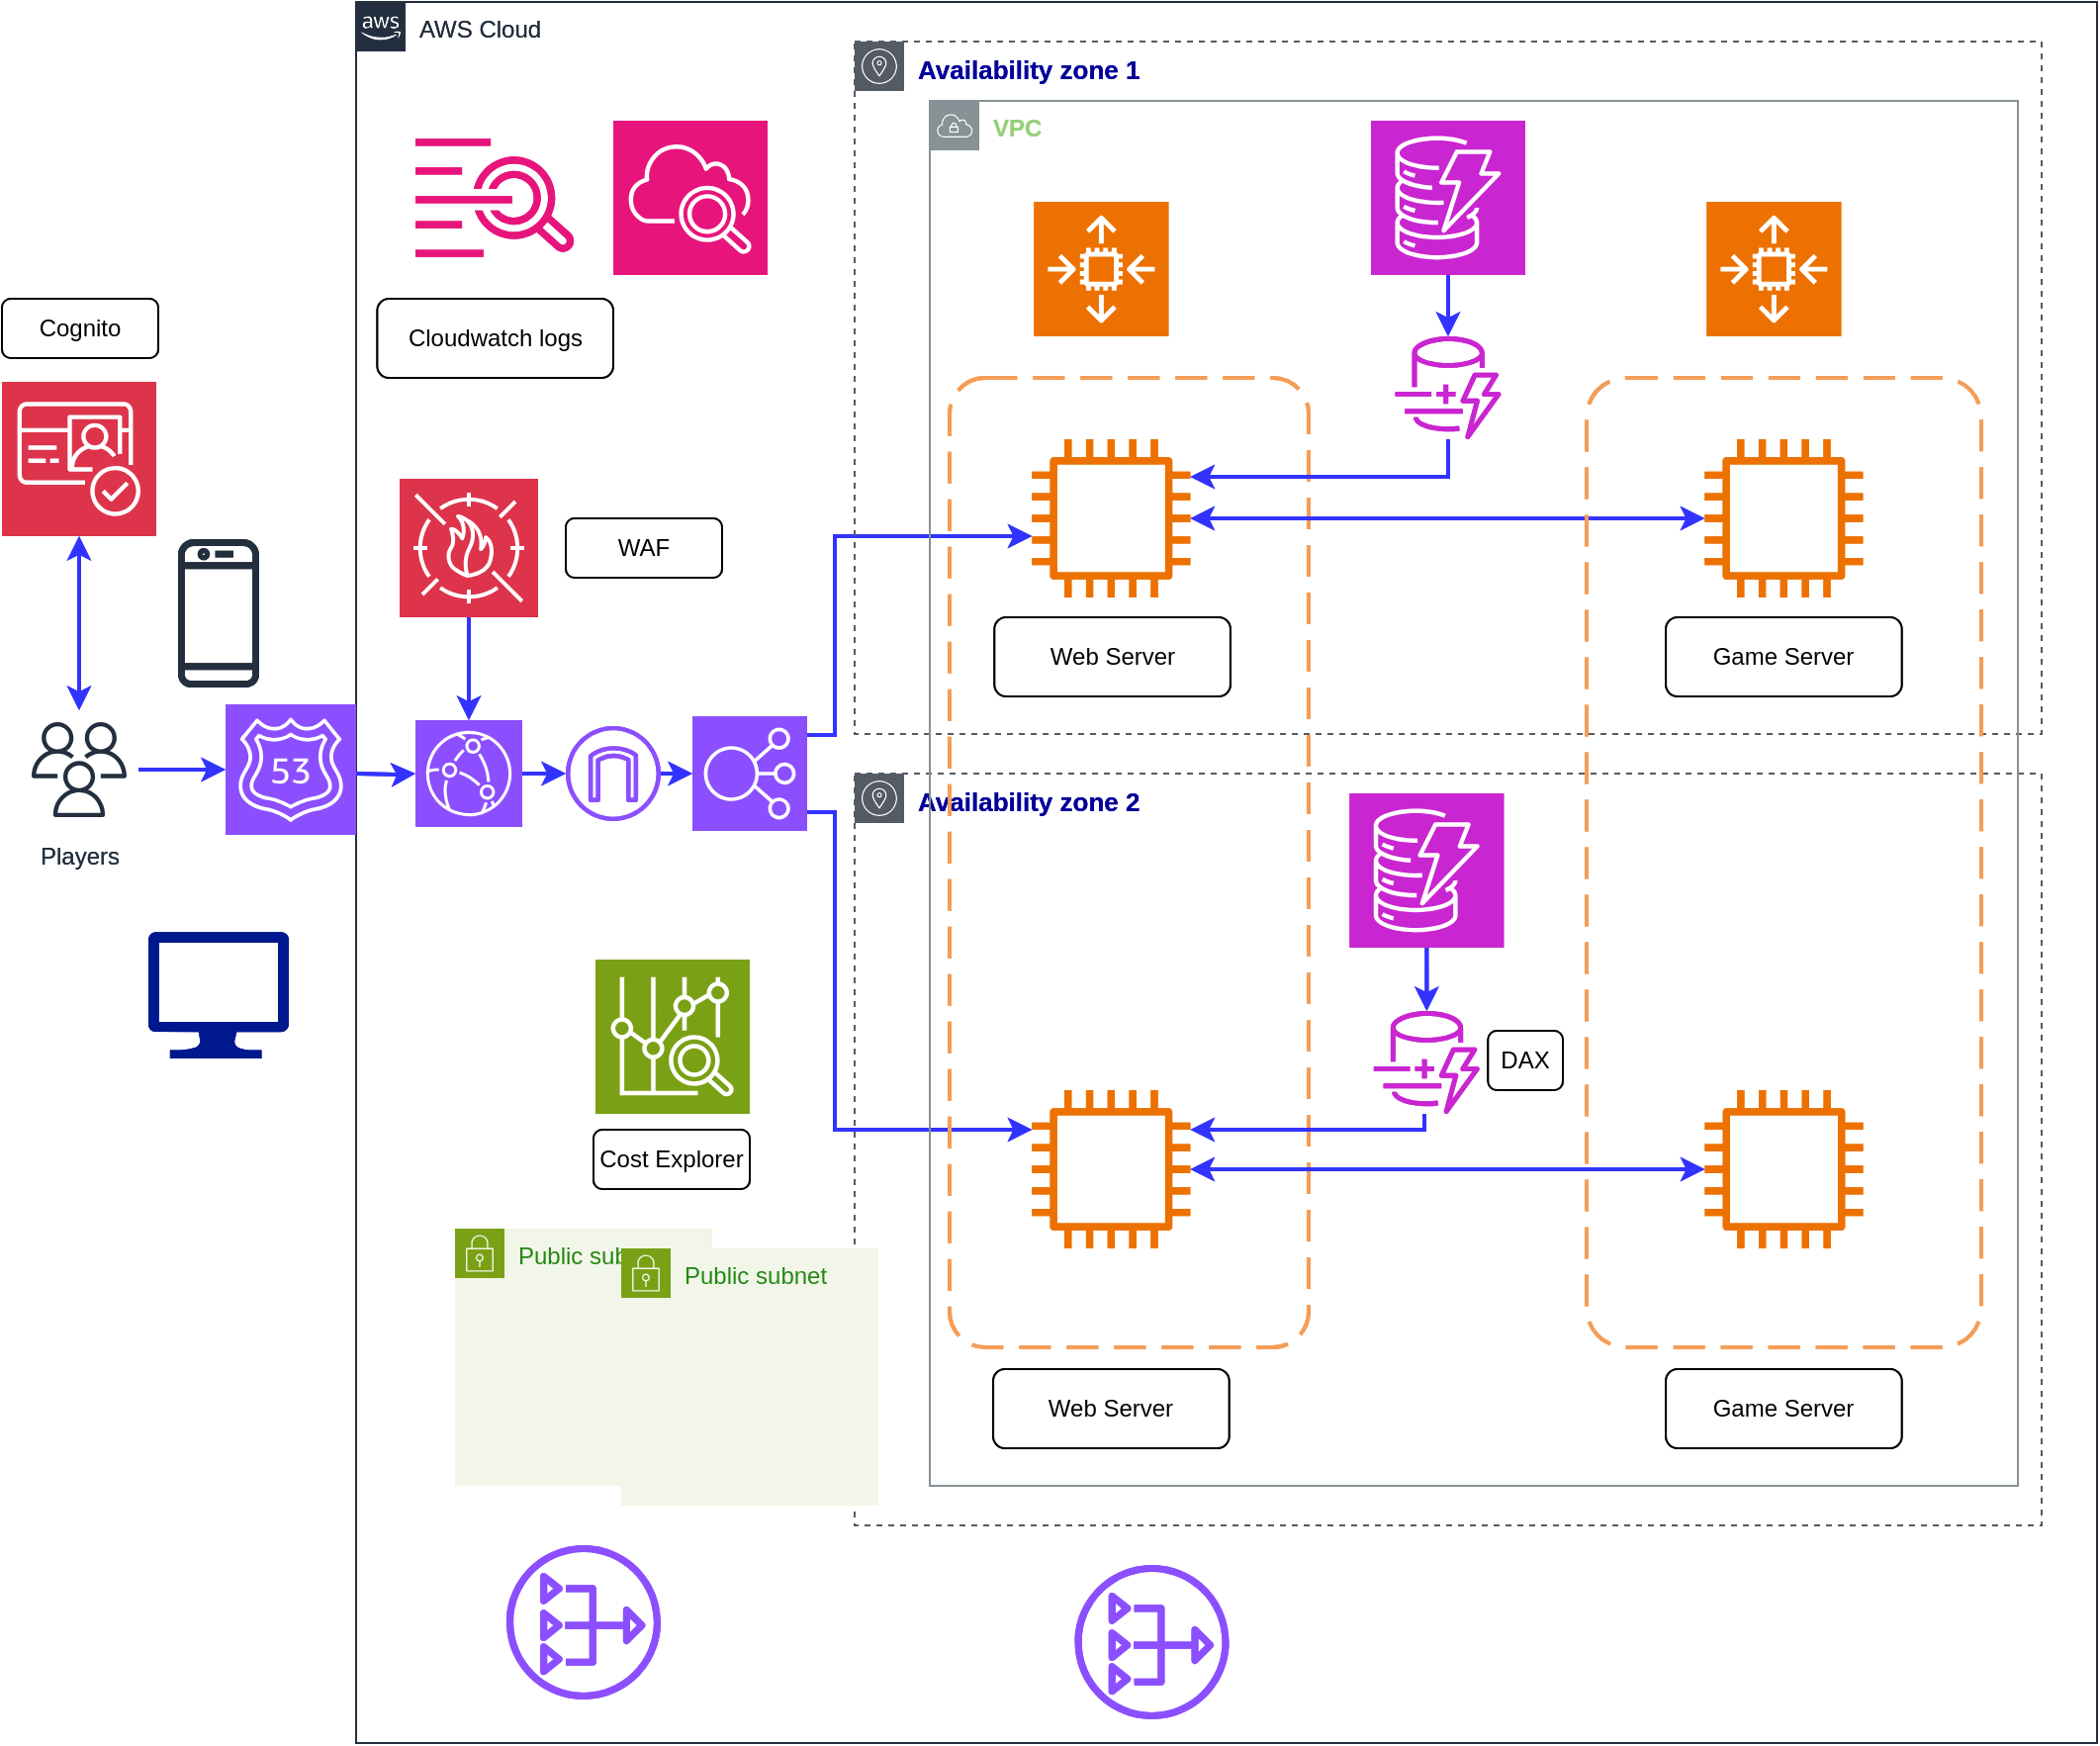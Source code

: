 <mxfile version="22.1.8" type="github">
  <diagram name="Page-1" id="d0QBPmn3JqpIGUC00Diu">
    <mxGraphModel dx="1434" dy="2434" grid="1" gridSize="10" guides="1" tooltips="1" connect="1" arrows="1" fold="1" page="1" pageScale="1" pageWidth="1169" pageHeight="1654" math="0" shadow="0">
      <root>
        <mxCell id="0" />
        <mxCell id="1" parent="0" />
        <mxCell id="wB-Hq6-462Kky3SHtKy7-2" value="AWS Cloud" style="points=[[0,0],[0.25,0],[0.5,0],[0.75,0],[1,0],[1,0.25],[1,0.5],[1,0.75],[1,1],[0.75,1],[0.5,1],[0.25,1],[0,1],[0,0.75],[0,0.5],[0,0.25]];outlineConnect=0;gradientColor=none;html=1;whiteSpace=wrap;fontSize=12;fontStyle=0;container=1;pointerEvents=0;collapsible=0;recursiveResize=0;shape=mxgraph.aws4.group;grIcon=mxgraph.aws4.group_aws_cloud_alt;strokeColor=#232F3E;fillColor=none;verticalAlign=top;align=left;spacingLeft=30;fontColor=#232F3E;dashed=0;" parent="1" vertex="1">
          <mxGeometry x="200" y="-600" width="880" height="880" as="geometry" />
        </mxCell>
        <mxCell id="qJTPOWWO7ZOpzd0XANFb-11" style="edgeStyle=orthogonalEdgeStyle;rounded=0;orthogonalLoop=1;jettySize=auto;html=1;exitX=1;exitY=0.25;exitDx=0;exitDy=0;exitPerimeter=0;strokeWidth=2;strokeColor=#3333FF;" edge="1" parent="wB-Hq6-462Kky3SHtKy7-2" target="qJTPOWWO7ZOpzd0XANFb-4">
          <mxGeometry relative="1" as="geometry">
            <mxPoint x="210" y="370.5" as="sourcePoint" />
            <Array as="points">
              <mxPoint x="242" y="371" />
              <mxPoint x="242" y="270" />
            </Array>
          </mxGeometry>
        </mxCell>
        <mxCell id="qJTPOWWO7ZOpzd0XANFb-12" style="edgeStyle=orthogonalEdgeStyle;rounded=0;orthogonalLoop=1;jettySize=auto;html=1;exitX=1;exitY=0.75;exitDx=0;exitDy=0;exitPerimeter=0;strokeWidth=2;strokeColor=#3333FF;" edge="1" parent="wB-Hq6-462Kky3SHtKy7-2" target="qJTPOWWO7ZOpzd0XANFb-6">
          <mxGeometry relative="1" as="geometry">
            <mxPoint x="210" y="409.5" as="sourcePoint" />
            <Array as="points">
              <mxPoint x="242" y="410" />
              <mxPoint x="242" y="570" />
            </Array>
          </mxGeometry>
        </mxCell>
        <mxCell id="wB-Hq6-462Kky3SHtKy7-10" value="" style="sketch=0;points=[[0,0,0],[0.25,0,0],[0.5,0,0],[0.75,0,0],[1,0,0],[0,1,0],[0.25,1,0],[0.5,1,0],[0.75,1,0],[1,1,0],[0,0.25,0],[0,0.5,0],[0,0.75,0],[1,0.25,0],[1,0.5,0],[1,0.75,0]];outlineConnect=0;fontColor=#232F3E;fillColor=#8C4FFF;strokeColor=#ffffff;dashed=0;verticalLabelPosition=bottom;verticalAlign=top;align=center;html=1;fontSize=12;fontStyle=0;aspect=fixed;shape=mxgraph.aws4.resourceIcon;resIcon=mxgraph.aws4.elastic_load_balancing;" parent="wB-Hq6-462Kky3SHtKy7-2" vertex="1">
          <mxGeometry x="170" y="361" width="58" height="58" as="geometry" />
        </mxCell>
        <mxCell id="wB-Hq6-462Kky3SHtKy7-12" value="&lt;b&gt;&lt;font color=&quot;#000099&quot; style=&quot;font-size: 13px;&quot;&gt;Availability zone 2&lt;/font&gt;&lt;/b&gt;" style="sketch=0;outlineConnect=0;gradientColor=none;html=1;whiteSpace=wrap;fontSize=12;fontStyle=0;shape=mxgraph.aws4.group;grIcon=mxgraph.aws4.group_availability_zone;strokeColor=#545B64;fillColor=none;verticalAlign=top;align=left;spacingLeft=30;fontColor=#545B64;dashed=1;" parent="wB-Hq6-462Kky3SHtKy7-2" vertex="1">
          <mxGeometry x="252" y="390" width="600" height="380" as="geometry" />
        </mxCell>
        <mxCell id="wB-Hq6-462Kky3SHtKy7-13" value="&lt;b&gt;&lt;font color=&quot;#000099&quot; style=&quot;font-size: 13px;&quot;&gt;Availability zone 1&lt;/font&gt;&lt;/b&gt;" style="sketch=0;outlineConnect=0;gradientColor=none;html=1;whiteSpace=wrap;fontSize=12;fontStyle=0;shape=mxgraph.aws4.group;grIcon=mxgraph.aws4.group_availability_zone;strokeColor=#545B64;fillColor=none;verticalAlign=top;align=left;spacingLeft=30;fontColor=#545B64;dashed=1;" parent="wB-Hq6-462Kky3SHtKy7-2" vertex="1">
          <mxGeometry x="252" y="20" width="600" height="350" as="geometry" />
        </mxCell>
        <mxCell id="qJTPOWWO7ZOpzd0XANFb-1" value="" style="rounded=1;arcSize=10;dashed=1;strokeColor=#F59D56;fillColor=none;gradientColor=none;dashPattern=8 4;strokeWidth=2;" vertex="1" parent="wB-Hq6-462Kky3SHtKy7-2">
          <mxGeometry x="300" y="190" width="181.5" height="490" as="geometry" />
        </mxCell>
        <mxCell id="qJTPOWWO7ZOpzd0XANFb-2" value="" style="sketch=0;points=[[0,0,0],[0.25,0,0],[0.5,0,0],[0.75,0,0],[1,0,0],[0,1,0],[0.25,1,0],[0.5,1,0],[0.75,1,0],[1,1,0],[0,0.25,0],[0,0.5,0],[0,0.75,0],[1,0.25,0],[1,0.5,0],[1,0.75,0]];outlineConnect=0;fontColor=#232F3E;fillColor=#ED7100;strokeColor=#ffffff;dashed=0;verticalLabelPosition=bottom;verticalAlign=top;align=center;html=1;fontSize=12;fontStyle=0;aspect=fixed;shape=mxgraph.aws4.resourceIcon;resIcon=mxgraph.aws4.auto_scaling2;" vertex="1" parent="wB-Hq6-462Kky3SHtKy7-2">
          <mxGeometry x="342.69" y="101" width="68" height="68" as="geometry" />
        </mxCell>
        <mxCell id="qJTPOWWO7ZOpzd0XANFb-18" style="edgeStyle=orthogonalEdgeStyle;rounded=0;orthogonalLoop=1;jettySize=auto;html=1;startArrow=classic;startFill=1;strokeWidth=2;strokeColor=#3333FF;" edge="1" parent="wB-Hq6-462Kky3SHtKy7-2" source="qJTPOWWO7ZOpzd0XANFb-4" target="qJTPOWWO7ZOpzd0XANFb-9">
          <mxGeometry relative="1" as="geometry" />
        </mxCell>
        <mxCell id="qJTPOWWO7ZOpzd0XANFb-4" value="" style="sketch=0;outlineConnect=0;fontColor=#232F3E;gradientColor=none;fillColor=#ED7100;strokeColor=none;dashed=0;verticalLabelPosition=bottom;verticalAlign=top;align=center;html=1;fontSize=12;fontStyle=0;aspect=fixed;pointerEvents=1;shape=mxgraph.aws4.instance2;" vertex="1" parent="wB-Hq6-462Kky3SHtKy7-2">
          <mxGeometry x="341.69" y="221" width="80" height="80" as="geometry" />
        </mxCell>
        <mxCell id="qJTPOWWO7ZOpzd0XANFb-19" style="edgeStyle=orthogonalEdgeStyle;rounded=0;orthogonalLoop=1;jettySize=auto;html=1;startArrow=classic;startFill=1;strokeColor=#3333FF;strokeWidth=2;" edge="1" parent="wB-Hq6-462Kky3SHtKy7-2" source="qJTPOWWO7ZOpzd0XANFb-6" target="qJTPOWWO7ZOpzd0XANFb-10">
          <mxGeometry relative="1" as="geometry" />
        </mxCell>
        <mxCell id="qJTPOWWO7ZOpzd0XANFb-6" value="" style="sketch=0;outlineConnect=0;fontColor=#232F3E;gradientColor=none;fillColor=#ED7100;strokeColor=none;dashed=0;verticalLabelPosition=bottom;verticalAlign=top;align=center;html=1;fontSize=12;fontStyle=0;aspect=fixed;pointerEvents=1;shape=mxgraph.aws4.instance2;" vertex="1" parent="wB-Hq6-462Kky3SHtKy7-2">
          <mxGeometry x="341.68" y="550" width="80" height="80" as="geometry" />
        </mxCell>
        <mxCell id="qJTPOWWO7ZOpzd0XANFb-7" value="" style="rounded=1;arcSize=10;dashed=1;strokeColor=#F59D56;fillColor=none;gradientColor=none;dashPattern=8 4;strokeWidth=2;" vertex="1" parent="wB-Hq6-462Kky3SHtKy7-2">
          <mxGeometry x="622" y="190" width="199.5" height="490" as="geometry" />
        </mxCell>
        <mxCell id="qJTPOWWO7ZOpzd0XANFb-8" value="" style="sketch=0;points=[[0,0,0],[0.25,0,0],[0.5,0,0],[0.75,0,0],[1,0,0],[0,1,0],[0.25,1,0],[0.5,1,0],[0.75,1,0],[1,1,0],[0,0.25,0],[0,0.5,0],[0,0.75,0],[1,0.25,0],[1,0.5,0],[1,0.75,0]];outlineConnect=0;fontColor=#232F3E;fillColor=#ED7100;strokeColor=#ffffff;dashed=0;verticalLabelPosition=bottom;verticalAlign=top;align=center;html=1;fontSize=12;fontStyle=0;aspect=fixed;shape=mxgraph.aws4.resourceIcon;resIcon=mxgraph.aws4.auto_scaling2;" vertex="1" parent="wB-Hq6-462Kky3SHtKy7-2">
          <mxGeometry x="682.69" y="101" width="68" height="68" as="geometry" />
        </mxCell>
        <mxCell id="qJTPOWWO7ZOpzd0XANFb-9" value="" style="sketch=0;outlineConnect=0;fontColor=#232F3E;gradientColor=none;fillColor=#ED7100;strokeColor=none;dashed=0;verticalLabelPosition=bottom;verticalAlign=top;align=center;html=1;fontSize=12;fontStyle=0;aspect=fixed;pointerEvents=1;shape=mxgraph.aws4.instance2;" vertex="1" parent="wB-Hq6-462Kky3SHtKy7-2">
          <mxGeometry x="681.69" y="221" width="80" height="80" as="geometry" />
        </mxCell>
        <mxCell id="qJTPOWWO7ZOpzd0XANFb-10" value="" style="sketch=0;outlineConnect=0;fontColor=#232F3E;gradientColor=none;fillColor=#ED7100;strokeColor=none;dashed=0;verticalLabelPosition=bottom;verticalAlign=top;align=center;html=1;fontSize=12;fontStyle=0;aspect=fixed;pointerEvents=1;shape=mxgraph.aws4.instance2;" vertex="1" parent="wB-Hq6-462Kky3SHtKy7-2">
          <mxGeometry x="681.75" y="550" width="80" height="80" as="geometry" />
        </mxCell>
        <mxCell id="qJTPOWWO7ZOpzd0XANFb-14" value="Web Server" style="rounded=1;whiteSpace=wrap;html=1;" vertex="1" parent="wB-Hq6-462Kky3SHtKy7-2">
          <mxGeometry x="322.69" y="311" width="119.25" height="40" as="geometry" />
        </mxCell>
        <mxCell id="qJTPOWWO7ZOpzd0XANFb-15" value="Web Server" style="rounded=1;whiteSpace=wrap;html=1;" vertex="1" parent="wB-Hq6-462Kky3SHtKy7-2">
          <mxGeometry x="322.05" y="691" width="119.25" height="40" as="geometry" />
        </mxCell>
        <mxCell id="qJTPOWWO7ZOpzd0XANFb-16" value="Game Server" style="rounded=1;whiteSpace=wrap;html=1;" vertex="1" parent="wB-Hq6-462Kky3SHtKy7-2">
          <mxGeometry x="662.06" y="311" width="119.25" height="40" as="geometry" />
        </mxCell>
        <mxCell id="qJTPOWWO7ZOpzd0XANFb-17" value="Game Server" style="rounded=1;whiteSpace=wrap;html=1;" vertex="1" parent="wB-Hq6-462Kky3SHtKy7-2">
          <mxGeometry x="662.06" y="691" width="119.25" height="40" as="geometry" />
        </mxCell>
        <mxCell id="qJTPOWWO7ZOpzd0XANFb-24" style="edgeStyle=orthogonalEdgeStyle;rounded=0;orthogonalLoop=1;jettySize=auto;html=1;strokeColor=#3333FF;strokeWidth=2;" edge="1" parent="wB-Hq6-462Kky3SHtKy7-2" source="qJTPOWWO7ZOpzd0XANFb-29" target="qJTPOWWO7ZOpzd0XANFb-4">
          <mxGeometry relative="1" as="geometry">
            <mxPoint x="552" y="200" as="sourcePoint" />
            <Array as="points">
              <mxPoint x="552" y="240" />
            </Array>
          </mxGeometry>
        </mxCell>
        <mxCell id="qJTPOWWO7ZOpzd0XANFb-23" value="" style="sketch=0;points=[[0,0,0],[0.25,0,0],[0.5,0,0],[0.75,0,0],[1,0,0],[0,1,0],[0.25,1,0],[0.5,1,0],[0.75,1,0],[1,1,0],[0,0.25,0],[0,0.5,0],[0,0.75,0],[1,0.25,0],[1,0.5,0],[1,0.75,0]];outlineConnect=0;fontColor=#232F3E;fillColor=#C925D1;strokeColor=#ffffff;dashed=0;verticalLabelPosition=bottom;verticalAlign=top;align=center;html=1;fontSize=12;fontStyle=0;aspect=fixed;shape=mxgraph.aws4.resourceIcon;resIcon=mxgraph.aws4.dynamodb;" vertex="1" parent="wB-Hq6-462Kky3SHtKy7-2">
          <mxGeometry x="513" y="60" width="78" height="78" as="geometry" />
        </mxCell>
        <mxCell id="qJTPOWWO7ZOpzd0XANFb-29" value="" style="sketch=0;outlineConnect=0;fontColor=#232F3E;gradientColor=none;fillColor=#C925D1;strokeColor=none;dashed=0;verticalLabelPosition=bottom;verticalAlign=top;align=center;html=1;fontSize=12;fontStyle=0;aspect=fixed;pointerEvents=1;shape=mxgraph.aws4.dynamodb_dax;" vertex="1" parent="wB-Hq6-462Kky3SHtKy7-2">
          <mxGeometry x="523.84" y="169" width="56.33" height="52" as="geometry" />
        </mxCell>
        <mxCell id="qJTPOWWO7ZOpzd0XANFb-30" style="edgeStyle=orthogonalEdgeStyle;rounded=0;orthogonalLoop=1;jettySize=auto;html=1;entryX=0.5;entryY=1;entryDx=0;entryDy=0;entryPerimeter=0;strokeWidth=2;strokeColor=#3333FF;endArrow=none;endFill=0;startArrow=classic;startFill=1;" edge="1" parent="wB-Hq6-462Kky3SHtKy7-2" source="qJTPOWWO7ZOpzd0XANFb-29" target="qJTPOWWO7ZOpzd0XANFb-23">
          <mxGeometry relative="1" as="geometry" />
        </mxCell>
        <mxCell id="qJTPOWWO7ZOpzd0XANFb-37" value="" style="group" vertex="1" connectable="0" parent="wB-Hq6-462Kky3SHtKy7-2">
          <mxGeometry x="502.17" y="360" width="78" height="202" as="geometry" />
        </mxCell>
        <mxCell id="qJTPOWWO7ZOpzd0XANFb-34" value="" style="sketch=0;points=[[0,0,0],[0.25,0,0],[0.5,0,0],[0.75,0,0],[1,0,0],[0,1,0],[0.25,1,0],[0.5,1,0],[0.75,1,0],[1,1,0],[0,0.25,0],[0,0.5,0],[0,0.75,0],[1,0.25,0],[1,0.5,0],[1,0.75,0]];outlineConnect=0;fontColor=#232F3E;fillColor=#C925D1;strokeColor=#ffffff;dashed=0;verticalLabelPosition=bottom;verticalAlign=top;align=center;html=1;fontSize=12;fontStyle=0;aspect=fixed;shape=mxgraph.aws4.resourceIcon;resIcon=mxgraph.aws4.dynamodb;" vertex="1" parent="qJTPOWWO7ZOpzd0XANFb-37">
          <mxGeometry y="40" width="78" height="78" as="geometry" />
        </mxCell>
        <mxCell id="qJTPOWWO7ZOpzd0XANFb-35" value="" style="sketch=0;outlineConnect=0;fontColor=#232F3E;gradientColor=none;fillColor=#C925D1;strokeColor=none;dashed=0;verticalLabelPosition=bottom;verticalAlign=top;align=center;html=1;fontSize=12;fontStyle=0;aspect=fixed;pointerEvents=1;shape=mxgraph.aws4.dynamodb_dax;" vertex="1" parent="qJTPOWWO7ZOpzd0XANFb-37">
          <mxGeometry x="10.84" y="150" width="56.33" height="52" as="geometry" />
        </mxCell>
        <mxCell id="qJTPOWWO7ZOpzd0XANFb-36" style="edgeStyle=orthogonalEdgeStyle;rounded=0;orthogonalLoop=1;jettySize=auto;html=1;entryX=0.5;entryY=1;entryDx=0;entryDy=0;entryPerimeter=0;strokeWidth=2;strokeColor=#3333FF;endArrow=none;endFill=0;startArrow=classic;startFill=1;" edge="1" parent="qJTPOWWO7ZOpzd0XANFb-37" source="qJTPOWWO7ZOpzd0XANFb-35" target="qJTPOWWO7ZOpzd0XANFb-34">
          <mxGeometry relative="1" as="geometry" />
        </mxCell>
        <mxCell id="qJTPOWWO7ZOpzd0XANFb-33" style="edgeStyle=orthogonalEdgeStyle;rounded=0;orthogonalLoop=1;jettySize=auto;html=1;strokeColor=#3333FF;strokeWidth=2;" edge="1" parent="wB-Hq6-462Kky3SHtKy7-2" source="qJTPOWWO7ZOpzd0XANFb-35" target="qJTPOWWO7ZOpzd0XANFb-6">
          <mxGeometry relative="1" as="geometry">
            <mxPoint x="552" y="500" as="sourcePoint" />
            <mxPoint x="422" y="540" as="targetPoint" />
            <Array as="points">
              <mxPoint x="540" y="570" />
            </Array>
          </mxGeometry>
        </mxCell>
        <mxCell id="qJTPOWWO7ZOpzd0XANFb-38" value="" style="sketch=0;points=[[0,0,0],[0.25,0,0],[0.5,0,0],[0.75,0,0],[1,0,0],[0,1,0],[0.25,1,0],[0.5,1,0],[0.75,1,0],[1,1,0],[0,0.25,0],[0,0.5,0],[0,0.75,0],[1,0.25,0],[1,0.5,0],[1,0.75,0]];points=[[0,0,0],[0.25,0,0],[0.5,0,0],[0.75,0,0],[1,0,0],[0,1,0],[0.25,1,0],[0.5,1,0],[0.75,1,0],[1,1,0],[0,0.25,0],[0,0.5,0],[0,0.75,0],[1,0.25,0],[1,0.5,0],[1,0.75,0]];outlineConnect=0;fontColor=#232F3E;fillColor=#E7157B;strokeColor=#ffffff;dashed=0;verticalLabelPosition=bottom;verticalAlign=top;align=center;html=1;fontSize=12;fontStyle=0;aspect=fixed;shape=mxgraph.aws4.resourceIcon;resIcon=mxgraph.aws4.cloudwatch_2;" vertex="1" parent="wB-Hq6-462Kky3SHtKy7-2">
          <mxGeometry x="130" y="60" width="78" height="78" as="geometry" />
        </mxCell>
        <mxCell id="qJTPOWWO7ZOpzd0XANFb-41" value="" style="sketch=0;points=[[0,0,0],[0.25,0,0],[0.5,0,0],[0.75,0,0],[1,0,0],[0,1,0],[0.25,1,0],[0.5,1,0],[0.75,1,0],[1,1,0],[0,0.25,0],[0,0.5,0],[0,0.75,0],[1,0.25,0],[1,0.5,0],[1,0.75,0]];outlineConnect=0;fontColor=#232F3E;fillColor=#8C4FFF;strokeColor=#ffffff;dashed=0;verticalLabelPosition=bottom;verticalAlign=top;align=center;html=1;fontSize=12;fontStyle=0;aspect=fixed;shape=mxgraph.aws4.resourceIcon;resIcon=mxgraph.aws4.cloudfront;" vertex="1" parent="wB-Hq6-462Kky3SHtKy7-2">
          <mxGeometry x="30" y="363" width="54" height="54" as="geometry" />
        </mxCell>
        <mxCell id="qJTPOWWO7ZOpzd0XANFb-49" value="" style="edgeStyle=orthogonalEdgeStyle;rounded=0;orthogonalLoop=1;jettySize=auto;html=1;strokeWidth=2;strokeColor=#3333FF;exitX=1;exitY=0.5;exitDx=0;exitDy=0;exitPerimeter=0;entryX=0;entryY=0.5;entryDx=0;entryDy=0;entryPerimeter=0;" edge="1" parent="wB-Hq6-462Kky3SHtKy7-2" source="qJTPOWWO7ZOpzd0XANFb-66" target="wB-Hq6-462Kky3SHtKy7-10">
          <mxGeometry relative="1" as="geometry">
            <mxPoint x="10" y="400" as="sourcePoint" />
            <mxPoint x="40" y="400" as="targetPoint" />
            <Array as="points" />
          </mxGeometry>
        </mxCell>
        <object label="" id="qJTPOWWO7ZOpzd0XANFb-50">
          <mxCell style="sketch=0;points=[[0,0,0],[0.25,0,0],[0.5,0,0],[0.75,0,0],[1,0,0],[0,1,0],[0.25,1,0],[0.5,1,0],[0.75,1,0],[1,1,0],[0,0.25,0],[0,0.5,0],[0,0.75,0],[1,0.25,0],[1,0.5,0],[1,0.75,0]];outlineConnect=0;fontColor=#232F3E;fillColor=#DD344C;strokeColor=#ffffff;dashed=0;verticalLabelPosition=bottom;verticalAlign=top;align=center;html=1;fontSize=12;fontStyle=0;aspect=fixed;shape=mxgraph.aws4.resourceIcon;resIcon=mxgraph.aws4.waf;whiteSpace=wrap;" vertex="1" parent="wB-Hq6-462Kky3SHtKy7-2">
            <mxGeometry x="22" y="241" width="70" height="70" as="geometry" />
          </mxCell>
        </object>
        <mxCell id="qJTPOWWO7ZOpzd0XANFb-51" style="edgeStyle=orthogonalEdgeStyle;rounded=0;orthogonalLoop=1;jettySize=auto;html=1;strokeColor=#3333FF;strokeWidth=2;entryX=0.5;entryY=0;entryDx=0;entryDy=0;entryPerimeter=0;" edge="1" parent="wB-Hq6-462Kky3SHtKy7-2" source="qJTPOWWO7ZOpzd0XANFb-50" target="qJTPOWWO7ZOpzd0XANFb-41">
          <mxGeometry relative="1" as="geometry">
            <mxPoint x="65" y="350" as="targetPoint" />
            <Array as="points">
              <mxPoint x="57" y="330" />
              <mxPoint x="57" y="330" />
            </Array>
          </mxGeometry>
        </mxCell>
        <mxCell id="qJTPOWWO7ZOpzd0XANFb-52" value="" style="sketch=0;outlineConnect=0;fontColor=#232F3E;gradientColor=none;fillColor=#E7157B;strokeColor=none;dashed=0;verticalLabelPosition=bottom;verticalAlign=top;align=center;html=1;fontSize=12;fontStyle=0;aspect=fixed;pointerEvents=1;shape=mxgraph.aws4.cloudwatch_logs;" vertex="1" parent="wB-Hq6-462Kky3SHtKy7-2">
          <mxGeometry x="30" y="69" width="80.69" height="60" as="geometry" />
        </mxCell>
        <mxCell id="qJTPOWWO7ZOpzd0XANFb-53" value="Cloudwatch logs" style="rounded=1;whiteSpace=wrap;html=1;" vertex="1" parent="wB-Hq6-462Kky3SHtKy7-2">
          <mxGeometry x="10.72" y="150" width="119.25" height="40" as="geometry" />
        </mxCell>
        <mxCell id="qJTPOWWO7ZOpzd0XANFb-54" value="DAX" style="rounded=1;whiteSpace=wrap;html=1;" vertex="1" parent="wB-Hq6-462Kky3SHtKy7-2">
          <mxGeometry x="572.17" y="520" width="37.83" height="30" as="geometry" />
        </mxCell>
        <mxCell id="qJTPOWWO7ZOpzd0XANFb-56" value="WAF" style="rounded=1;whiteSpace=wrap;html=1;" vertex="1" parent="wB-Hq6-462Kky3SHtKy7-2">
          <mxGeometry x="106" y="261" width="79" height="30" as="geometry" />
        </mxCell>
        <mxCell id="qJTPOWWO7ZOpzd0XANFb-57" value="" style="sketch=0;points=[[0,0,0],[0.25,0,0],[0.5,0,0],[0.75,0,0],[1,0,0],[0,1,0],[0.25,1,0],[0.5,1,0],[0.75,1,0],[1,1,0],[0,0.25,0],[0,0.5,0],[0,0.75,0],[1,0.25,0],[1,0.5,0],[1,0.75,0]];outlineConnect=0;fontColor=#232F3E;fillColor=#7AA116;strokeColor=#ffffff;dashed=0;verticalLabelPosition=bottom;verticalAlign=top;align=center;html=1;fontSize=12;fontStyle=0;aspect=fixed;shape=mxgraph.aws4.resourceIcon;resIcon=mxgraph.aws4.cost_explorer;" vertex="1" parent="wB-Hq6-462Kky3SHtKy7-2">
          <mxGeometry x="121" y="484" width="78" height="78" as="geometry" />
        </mxCell>
        <mxCell id="qJTPOWWO7ZOpzd0XANFb-58" value="Cost Explorer" style="rounded=1;whiteSpace=wrap;html=1;" vertex="1" parent="wB-Hq6-462Kky3SHtKy7-2">
          <mxGeometry x="120" y="570" width="79" height="30" as="geometry" />
        </mxCell>
        <mxCell id="qJTPOWWO7ZOpzd0XANFb-61" value="Public subnet" style="points=[[0,0],[0.25,0],[0.5,0],[0.75,0],[1,0],[1,0.25],[1,0.5],[1,0.75],[1,1],[0.75,1],[0.5,1],[0.25,1],[0,1],[0,0.75],[0,0.5],[0,0.25]];outlineConnect=0;gradientColor=none;html=1;whiteSpace=wrap;fontSize=12;fontStyle=0;container=1;pointerEvents=0;collapsible=0;recursiveResize=0;shape=mxgraph.aws4.group;grIcon=mxgraph.aws4.group_security_group;grStroke=0;strokeColor=#7AA116;fillColor=#F2F6E8;verticalAlign=top;align=left;spacingLeft=30;fontColor=#248814;dashed=0;" vertex="1" parent="wB-Hq6-462Kky3SHtKy7-2">
          <mxGeometry x="50" y="620" width="130" height="130" as="geometry" />
        </mxCell>
        <mxCell id="qJTPOWWO7ZOpzd0XANFb-60" value="Public subnet" style="points=[[0,0],[0.25,0],[0.5,0],[0.75,0],[1,0],[1,0.25],[1,0.5],[1,0.75],[1,1],[0.75,1],[0.5,1],[0.25,1],[0,1],[0,0.75],[0,0.5],[0,0.25]];outlineConnect=0;gradientColor=none;html=1;whiteSpace=wrap;fontSize=12;fontStyle=0;container=1;pointerEvents=0;collapsible=0;recursiveResize=0;shape=mxgraph.aws4.group;grIcon=mxgraph.aws4.group_security_group;grStroke=0;strokeColor=#7AA116;fillColor=#F2F6E8;verticalAlign=top;align=left;spacingLeft=30;fontColor=#248814;dashed=0;" vertex="1" parent="wB-Hq6-462Kky3SHtKy7-2">
          <mxGeometry x="134" y="630" width="130" height="130" as="geometry" />
        </mxCell>
        <mxCell id="qJTPOWWO7ZOpzd0XANFb-65" value="" style="sketch=0;outlineConnect=0;fontColor=#232F3E;gradientColor=none;fillColor=#8C4FFF;strokeColor=none;dashed=0;verticalLabelPosition=bottom;verticalAlign=top;align=center;html=1;fontSize=12;fontStyle=0;aspect=fixed;pointerEvents=1;shape=mxgraph.aws4.nat_gateway;" vertex="1" parent="wB-Hq6-462Kky3SHtKy7-2">
          <mxGeometry x="76" y="780" width="78" height="78" as="geometry" />
        </mxCell>
        <mxCell id="qJTPOWWO7ZOpzd0XANFb-64" value="" style="sketch=0;outlineConnect=0;fontColor=#232F3E;gradientColor=none;fillColor=#8C4FFF;strokeColor=none;dashed=0;verticalLabelPosition=bottom;verticalAlign=top;align=center;html=1;fontSize=12;fontStyle=0;aspect=fixed;pointerEvents=1;shape=mxgraph.aws4.nat_gateway;" vertex="1" parent="wB-Hq6-462Kky3SHtKy7-2">
          <mxGeometry x="363.3" y="790" width="78" height="78" as="geometry" />
        </mxCell>
        <mxCell id="qJTPOWWO7ZOpzd0XANFb-67" value="" style="edgeStyle=orthogonalEdgeStyle;rounded=0;orthogonalLoop=1;jettySize=auto;html=1;strokeWidth=2;strokeColor=#3333FF;exitX=1;exitY=0.5;exitDx=0;exitDy=0;exitPerimeter=0;entryX=0;entryY=0.5;entryDx=0;entryDy=0;entryPerimeter=0;" edge="1" parent="wB-Hq6-462Kky3SHtKy7-2" source="qJTPOWWO7ZOpzd0XANFb-41" target="qJTPOWWO7ZOpzd0XANFb-66">
          <mxGeometry relative="1" as="geometry">
            <mxPoint x="298" y="-210" as="sourcePoint" />
            <mxPoint x="370" y="-210" as="targetPoint" />
            <Array as="points" />
          </mxGeometry>
        </mxCell>
        <mxCell id="qJTPOWWO7ZOpzd0XANFb-66" value="" style="sketch=0;outlineConnect=0;fontColor=#232F3E;gradientColor=none;fillColor=#8C4FFF;strokeColor=none;dashed=0;verticalLabelPosition=bottom;verticalAlign=top;align=center;html=1;fontSize=12;fontStyle=0;aspect=fixed;pointerEvents=1;shape=mxgraph.aws4.internet_gateway;" vertex="1" parent="wB-Hq6-462Kky3SHtKy7-2">
          <mxGeometry x="106" y="366" width="48" height="48" as="geometry" />
        </mxCell>
        <mxCell id="wB-Hq6-462Kky3SHtKy7-4" value="Players" style="sketch=0;outlineConnect=0;fontColor=#232F3E;gradientColor=none;strokeColor=#232F3E;fillColor=#ffffff;dashed=0;verticalLabelPosition=bottom;verticalAlign=top;align=center;html=1;fontSize=12;fontStyle=0;aspect=fixed;shape=mxgraph.aws4.resourceIcon;resIcon=mxgraph.aws4.users;" parent="1" vertex="1">
          <mxGeometry x="30" y="-242" width="60" height="60" as="geometry" />
        </mxCell>
        <mxCell id="wB-Hq6-462Kky3SHtKy7-5" value="" style="sketch=0;outlineConnect=0;fontColor=#232F3E;gradientColor=none;fillColor=#232F3D;strokeColor=none;dashed=0;verticalLabelPosition=bottom;verticalAlign=top;align=center;html=1;fontSize=12;fontStyle=0;aspect=fixed;pointerEvents=1;shape=mxgraph.aws4.mobile_client;" parent="1" vertex="1">
          <mxGeometry x="110" y="-330" width="41" height="78" as="geometry" />
        </mxCell>
        <mxCell id="wB-Hq6-462Kky3SHtKy7-6" value="" style="sketch=0;aspect=fixed;pointerEvents=1;shadow=0;dashed=0;html=1;strokeColor=none;labelPosition=center;verticalLabelPosition=bottom;verticalAlign=top;align=center;fillColor=#00188D;shape=mxgraph.azure.computer" parent="1" vertex="1">
          <mxGeometry x="94.97" y="-130" width="71.06" height="63.95" as="geometry" />
        </mxCell>
        <mxCell id="qJTPOWWO7ZOpzd0XANFb-40" style="edgeStyle=orthogonalEdgeStyle;rounded=0;orthogonalLoop=1;jettySize=auto;html=1;strokeColor=#3333FF;startArrow=classic;startFill=1;strokeWidth=2;" edge="1" parent="1" source="qJTPOWWO7ZOpzd0XANFb-39" target="wB-Hq6-462Kky3SHtKy7-4">
          <mxGeometry relative="1" as="geometry" />
        </mxCell>
        <mxCell id="qJTPOWWO7ZOpzd0XANFb-39" value="" style="sketch=0;points=[[0,0,0],[0.25,0,0],[0.5,0,0],[0.75,0,0],[1,0,0],[0,1,0],[0.25,1,0],[0.5,1,0],[0.75,1,0],[1,1,0],[0,0.25,0],[0,0.5,0],[0,0.75,0],[1,0.25,0],[1,0.5,0],[1,0.75,0]];outlineConnect=0;fontColor=#232F3E;fillColor=#DD344C;strokeColor=#ffffff;dashed=0;verticalLabelPosition=bottom;verticalAlign=top;align=center;html=1;fontSize=12;fontStyle=0;aspect=fixed;shape=mxgraph.aws4.resourceIcon;resIcon=mxgraph.aws4.cognito;" vertex="1" parent="1">
          <mxGeometry x="21" y="-408" width="78" height="78" as="geometry" />
        </mxCell>
        <mxCell id="qJTPOWWO7ZOpzd0XANFb-45" value="" style="edgeStyle=orthogonalEdgeStyle;rounded=0;orthogonalLoop=1;jettySize=auto;html=1;strokeWidth=2;strokeColor=#3333FF;" edge="1" parent="1" source="wB-Hq6-462Kky3SHtKy7-4" target="qJTPOWWO7ZOpzd0XANFb-42">
          <mxGeometry relative="1" as="geometry">
            <mxPoint x="90" y="-210" as="sourcePoint" />
            <mxPoint x="330" y="-210" as="targetPoint" />
            <Array as="points" />
          </mxGeometry>
        </mxCell>
        <mxCell id="qJTPOWWO7ZOpzd0XANFb-42" value="" style="sketch=0;points=[[0,0,0],[0.25,0,0],[0.5,0,0],[0.75,0,0],[1,0,0],[0,1,0],[0.25,1,0],[0.5,1,0],[0.75,1,0],[1,1,0],[0,0.25,0],[0,0.5,0],[0,0.75,0],[1,0.25,0],[1,0.5,0],[1,0.75,0]];outlineConnect=0;fontColor=#232F3E;fillColor=#8C4FFF;strokeColor=#ffffff;dashed=0;verticalLabelPosition=bottom;verticalAlign=top;align=center;html=1;fontSize=12;fontStyle=0;aspect=fixed;shape=mxgraph.aws4.resourceIcon;resIcon=mxgraph.aws4.route_53;" vertex="1" parent="1">
          <mxGeometry x="134" y="-245" width="66" height="66" as="geometry" />
        </mxCell>
        <mxCell id="qJTPOWWO7ZOpzd0XANFb-48" value="" style="edgeStyle=orthogonalEdgeStyle;rounded=0;orthogonalLoop=1;jettySize=auto;html=1;strokeWidth=2;strokeColor=#3333FF;" edge="1" parent="1" target="qJTPOWWO7ZOpzd0XANFb-41">
          <mxGeometry relative="1" as="geometry">
            <mxPoint x="200" y="-210" as="sourcePoint" />
            <mxPoint x="144" y="-202" as="targetPoint" />
            <Array as="points" />
          </mxGeometry>
        </mxCell>
        <mxCell id="qJTPOWWO7ZOpzd0XANFb-55" value="Cognito" style="rounded=1;whiteSpace=wrap;html=1;" vertex="1" parent="1">
          <mxGeometry x="21" y="-450" width="79" height="30" as="geometry" />
        </mxCell>
        <mxCell id="qJTPOWWO7ZOpzd0XANFb-59" value="&lt;font&gt;&lt;b&gt;VPC&lt;/b&gt;&lt;/font&gt;" style="sketch=0;outlineConnect=0;gradientColor=none;html=1;whiteSpace=wrap;fontSize=12;fontStyle=0;shape=mxgraph.aws4.group;grIcon=mxgraph.aws4.group_vpc;strokeColor=#879196;fillColor=none;verticalAlign=top;align=left;spacingLeft=30;fontColor=#97D077;dashed=0;movable=1;resizable=1;rotatable=1;deletable=1;editable=1;locked=0;connectable=1;" vertex="1" parent="1">
          <mxGeometry x="490" y="-550" width="550" height="700" as="geometry" />
        </mxCell>
        <mxCell id="qJTPOWWO7ZOpzd0XANFb-69" value="AWS Cloud" style="points=[[0,0],[0.25,0],[0.5,0],[0.75,0],[1,0],[1,0.25],[1,0.5],[1,0.75],[1,1],[0.75,1],[0.5,1],[0.25,1],[0,1],[0,0.75],[0,0.5],[0,0.25]];outlineConnect=0;gradientColor=none;html=1;whiteSpace=wrap;fontSize=12;fontStyle=0;container=1;pointerEvents=0;collapsible=0;recursiveResize=0;shape=mxgraph.aws4.group;grIcon=mxgraph.aws4.group_aws_cloud_alt;strokeColor=#232F3E;fillColor=none;verticalAlign=top;align=left;spacingLeft=30;fontColor=#232F3E;dashed=0;" vertex="1" parent="1">
          <mxGeometry x="200" y="-600" width="880" height="880" as="geometry" />
        </mxCell>
        <mxCell id="qJTPOWWO7ZOpzd0XANFb-70" style="edgeStyle=orthogonalEdgeStyle;rounded=0;orthogonalLoop=1;jettySize=auto;html=1;exitX=1;exitY=0.25;exitDx=0;exitDy=0;exitPerimeter=0;strokeWidth=2;strokeColor=#3333FF;" edge="1" parent="qJTPOWWO7ZOpzd0XANFb-69" target="qJTPOWWO7ZOpzd0XANFb-78">
          <mxGeometry relative="1" as="geometry">
            <mxPoint x="210" y="370.5" as="sourcePoint" />
            <Array as="points">
              <mxPoint x="242" y="371" />
              <mxPoint x="242" y="270" />
            </Array>
          </mxGeometry>
        </mxCell>
        <mxCell id="qJTPOWWO7ZOpzd0XANFb-71" style="edgeStyle=orthogonalEdgeStyle;rounded=0;orthogonalLoop=1;jettySize=auto;html=1;exitX=1;exitY=0.75;exitDx=0;exitDy=0;exitPerimeter=0;strokeWidth=2;strokeColor=#3333FF;" edge="1" parent="qJTPOWWO7ZOpzd0XANFb-69" target="qJTPOWWO7ZOpzd0XANFb-80">
          <mxGeometry relative="1" as="geometry">
            <mxPoint x="210" y="409.5" as="sourcePoint" />
            <Array as="points">
              <mxPoint x="242" y="410" />
              <mxPoint x="242" y="570" />
            </Array>
          </mxGeometry>
        </mxCell>
        <mxCell id="qJTPOWWO7ZOpzd0XANFb-72" value="" style="sketch=0;points=[[0,0,0],[0.25,0,0],[0.5,0,0],[0.75,0,0],[1,0,0],[0,1,0],[0.25,1,0],[0.5,1,0],[0.75,1,0],[1,1,0],[0,0.25,0],[0,0.5,0],[0,0.75,0],[1,0.25,0],[1,0.5,0],[1,0.75,0]];outlineConnect=0;fontColor=#232F3E;fillColor=#8C4FFF;strokeColor=#ffffff;dashed=0;verticalLabelPosition=bottom;verticalAlign=top;align=center;html=1;fontSize=12;fontStyle=0;aspect=fixed;shape=mxgraph.aws4.resourceIcon;resIcon=mxgraph.aws4.elastic_load_balancing;" vertex="1" parent="qJTPOWWO7ZOpzd0XANFb-69">
          <mxGeometry x="170" y="361" width="58" height="58" as="geometry" />
        </mxCell>
        <mxCell id="qJTPOWWO7ZOpzd0XANFb-73" value="&lt;b&gt;&lt;font color=&quot;#000099&quot; style=&quot;font-size: 13px;&quot;&gt;Availability zone 2&lt;/font&gt;&lt;/b&gt;" style="sketch=0;outlineConnect=0;gradientColor=none;html=1;whiteSpace=wrap;fontSize=12;fontStyle=0;shape=mxgraph.aws4.group;grIcon=mxgraph.aws4.group_availability_zone;strokeColor=#545B64;fillColor=none;verticalAlign=top;align=left;spacingLeft=30;fontColor=#545B64;dashed=1;" vertex="1" parent="qJTPOWWO7ZOpzd0XANFb-69">
          <mxGeometry x="252" y="390" width="600" height="380" as="geometry" />
        </mxCell>
        <mxCell id="qJTPOWWO7ZOpzd0XANFb-74" value="&lt;b&gt;&lt;font color=&quot;#000099&quot; style=&quot;font-size: 13px;&quot;&gt;Availability zone 1&lt;/font&gt;&lt;/b&gt;" style="sketch=0;outlineConnect=0;gradientColor=none;html=1;whiteSpace=wrap;fontSize=12;fontStyle=0;shape=mxgraph.aws4.group;grIcon=mxgraph.aws4.group_availability_zone;strokeColor=#545B64;fillColor=none;verticalAlign=top;align=left;spacingLeft=30;fontColor=#545B64;dashed=1;" vertex="1" parent="qJTPOWWO7ZOpzd0XANFb-69">
          <mxGeometry x="252" y="20" width="600" height="350" as="geometry" />
        </mxCell>
        <mxCell id="qJTPOWWO7ZOpzd0XANFb-75" value="" style="rounded=1;arcSize=10;dashed=1;strokeColor=#F59D56;fillColor=none;gradientColor=none;dashPattern=8 4;strokeWidth=2;" vertex="1" parent="qJTPOWWO7ZOpzd0XANFb-69">
          <mxGeometry x="300" y="190" width="181.5" height="490" as="geometry" />
        </mxCell>
        <mxCell id="qJTPOWWO7ZOpzd0XANFb-76" value="" style="sketch=0;points=[[0,0,0],[0.25,0,0],[0.5,0,0],[0.75,0,0],[1,0,0],[0,1,0],[0.25,1,0],[0.5,1,0],[0.75,1,0],[1,1,0],[0,0.25,0],[0,0.5,0],[0,0.75,0],[1,0.25,0],[1,0.5,0],[1,0.75,0]];outlineConnect=0;fontColor=#232F3E;fillColor=#ED7100;strokeColor=#ffffff;dashed=0;verticalLabelPosition=bottom;verticalAlign=top;align=center;html=1;fontSize=12;fontStyle=0;aspect=fixed;shape=mxgraph.aws4.resourceIcon;resIcon=mxgraph.aws4.auto_scaling2;" vertex="1" parent="qJTPOWWO7ZOpzd0XANFb-69">
          <mxGeometry x="342.69" y="101" width="68" height="68" as="geometry" />
        </mxCell>
        <mxCell id="qJTPOWWO7ZOpzd0XANFb-77" style="edgeStyle=orthogonalEdgeStyle;rounded=0;orthogonalLoop=1;jettySize=auto;html=1;startArrow=classic;startFill=1;strokeWidth=2;strokeColor=#3333FF;" edge="1" parent="qJTPOWWO7ZOpzd0XANFb-69" source="qJTPOWWO7ZOpzd0XANFb-78" target="qJTPOWWO7ZOpzd0XANFb-83">
          <mxGeometry relative="1" as="geometry" />
        </mxCell>
        <mxCell id="qJTPOWWO7ZOpzd0XANFb-78" value="" style="sketch=0;outlineConnect=0;fontColor=#232F3E;gradientColor=none;fillColor=#ED7100;strokeColor=none;dashed=0;verticalLabelPosition=bottom;verticalAlign=top;align=center;html=1;fontSize=12;fontStyle=0;aspect=fixed;pointerEvents=1;shape=mxgraph.aws4.instance2;" vertex="1" parent="qJTPOWWO7ZOpzd0XANFb-69">
          <mxGeometry x="341.69" y="221" width="80" height="80" as="geometry" />
        </mxCell>
        <mxCell id="qJTPOWWO7ZOpzd0XANFb-79" style="edgeStyle=orthogonalEdgeStyle;rounded=0;orthogonalLoop=1;jettySize=auto;html=1;startArrow=classic;startFill=1;strokeColor=#3333FF;strokeWidth=2;" edge="1" parent="qJTPOWWO7ZOpzd0XANFb-69" source="qJTPOWWO7ZOpzd0XANFb-80" target="qJTPOWWO7ZOpzd0XANFb-84">
          <mxGeometry relative="1" as="geometry" />
        </mxCell>
        <mxCell id="qJTPOWWO7ZOpzd0XANFb-80" value="" style="sketch=0;outlineConnect=0;fontColor=#232F3E;gradientColor=none;fillColor=#ED7100;strokeColor=none;dashed=0;verticalLabelPosition=bottom;verticalAlign=top;align=center;html=1;fontSize=12;fontStyle=0;aspect=fixed;pointerEvents=1;shape=mxgraph.aws4.instance2;" vertex="1" parent="qJTPOWWO7ZOpzd0XANFb-69">
          <mxGeometry x="341.68" y="550" width="80" height="80" as="geometry" />
        </mxCell>
        <mxCell id="qJTPOWWO7ZOpzd0XANFb-81" value="" style="rounded=1;arcSize=10;dashed=1;strokeColor=#F59D56;fillColor=none;gradientColor=none;dashPattern=8 4;strokeWidth=2;" vertex="1" parent="qJTPOWWO7ZOpzd0XANFb-69">
          <mxGeometry x="622" y="190" width="199.5" height="490" as="geometry" />
        </mxCell>
        <mxCell id="qJTPOWWO7ZOpzd0XANFb-82" value="" style="sketch=0;points=[[0,0,0],[0.25,0,0],[0.5,0,0],[0.75,0,0],[1,0,0],[0,1,0],[0.25,1,0],[0.5,1,0],[0.75,1,0],[1,1,0],[0,0.25,0],[0,0.5,0],[0,0.75,0],[1,0.25,0],[1,0.5,0],[1,0.75,0]];outlineConnect=0;fontColor=#232F3E;fillColor=#ED7100;strokeColor=#ffffff;dashed=0;verticalLabelPosition=bottom;verticalAlign=top;align=center;html=1;fontSize=12;fontStyle=0;aspect=fixed;shape=mxgraph.aws4.resourceIcon;resIcon=mxgraph.aws4.auto_scaling2;" vertex="1" parent="qJTPOWWO7ZOpzd0XANFb-69">
          <mxGeometry x="682.69" y="101" width="68" height="68" as="geometry" />
        </mxCell>
        <mxCell id="qJTPOWWO7ZOpzd0XANFb-83" value="" style="sketch=0;outlineConnect=0;fontColor=#232F3E;gradientColor=none;fillColor=#ED7100;strokeColor=none;dashed=0;verticalLabelPosition=bottom;verticalAlign=top;align=center;html=1;fontSize=12;fontStyle=0;aspect=fixed;pointerEvents=1;shape=mxgraph.aws4.instance2;" vertex="1" parent="qJTPOWWO7ZOpzd0XANFb-69">
          <mxGeometry x="681.69" y="221" width="80" height="80" as="geometry" />
        </mxCell>
        <mxCell id="qJTPOWWO7ZOpzd0XANFb-84" value="" style="sketch=0;outlineConnect=0;fontColor=#232F3E;gradientColor=none;fillColor=#ED7100;strokeColor=none;dashed=0;verticalLabelPosition=bottom;verticalAlign=top;align=center;html=1;fontSize=12;fontStyle=0;aspect=fixed;pointerEvents=1;shape=mxgraph.aws4.instance2;" vertex="1" parent="qJTPOWWO7ZOpzd0XANFb-69">
          <mxGeometry x="681.75" y="550" width="80" height="80" as="geometry" />
        </mxCell>
        <mxCell id="qJTPOWWO7ZOpzd0XANFb-85" value="Web Server" style="rounded=1;whiteSpace=wrap;html=1;" vertex="1" parent="qJTPOWWO7ZOpzd0XANFb-69">
          <mxGeometry x="322.69" y="311" width="119.25" height="40" as="geometry" />
        </mxCell>
        <mxCell id="qJTPOWWO7ZOpzd0XANFb-86" value="Web Server" style="rounded=1;whiteSpace=wrap;html=1;" vertex="1" parent="qJTPOWWO7ZOpzd0XANFb-69">
          <mxGeometry x="322.05" y="691" width="119.25" height="40" as="geometry" />
        </mxCell>
        <mxCell id="qJTPOWWO7ZOpzd0XANFb-87" value="Game Server" style="rounded=1;whiteSpace=wrap;html=1;" vertex="1" parent="qJTPOWWO7ZOpzd0XANFb-69">
          <mxGeometry x="662.06" y="311" width="119.25" height="40" as="geometry" />
        </mxCell>
        <mxCell id="qJTPOWWO7ZOpzd0XANFb-88" value="Game Server" style="rounded=1;whiteSpace=wrap;html=1;" vertex="1" parent="qJTPOWWO7ZOpzd0XANFb-69">
          <mxGeometry x="662.06" y="691" width="119.25" height="40" as="geometry" />
        </mxCell>
        <mxCell id="qJTPOWWO7ZOpzd0XANFb-89" style="edgeStyle=orthogonalEdgeStyle;rounded=0;orthogonalLoop=1;jettySize=auto;html=1;strokeColor=#3333FF;strokeWidth=2;" edge="1" parent="qJTPOWWO7ZOpzd0XANFb-69" source="qJTPOWWO7ZOpzd0XANFb-91" target="qJTPOWWO7ZOpzd0XANFb-78">
          <mxGeometry relative="1" as="geometry">
            <mxPoint x="552" y="200" as="sourcePoint" />
            <Array as="points">
              <mxPoint x="552" y="240" />
            </Array>
          </mxGeometry>
        </mxCell>
        <mxCell id="qJTPOWWO7ZOpzd0XANFb-90" value="" style="sketch=0;points=[[0,0,0],[0.25,0,0],[0.5,0,0],[0.75,0,0],[1,0,0],[0,1,0],[0.25,1,0],[0.5,1,0],[0.75,1,0],[1,1,0],[0,0.25,0],[0,0.5,0],[0,0.75,0],[1,0.25,0],[1,0.5,0],[1,0.75,0]];outlineConnect=0;fontColor=#232F3E;fillColor=#C925D1;strokeColor=#ffffff;dashed=0;verticalLabelPosition=bottom;verticalAlign=top;align=center;html=1;fontSize=12;fontStyle=0;aspect=fixed;shape=mxgraph.aws4.resourceIcon;resIcon=mxgraph.aws4.dynamodb;" vertex="1" parent="qJTPOWWO7ZOpzd0XANFb-69">
          <mxGeometry x="513" y="60" width="78" height="78" as="geometry" />
        </mxCell>
        <mxCell id="qJTPOWWO7ZOpzd0XANFb-91" value="" style="sketch=0;outlineConnect=0;fontColor=#232F3E;gradientColor=none;fillColor=#C925D1;strokeColor=none;dashed=0;verticalLabelPosition=bottom;verticalAlign=top;align=center;html=1;fontSize=12;fontStyle=0;aspect=fixed;pointerEvents=1;shape=mxgraph.aws4.dynamodb_dax;" vertex="1" parent="qJTPOWWO7ZOpzd0XANFb-69">
          <mxGeometry x="523.84" y="169" width="56.33" height="52" as="geometry" />
        </mxCell>
        <mxCell id="qJTPOWWO7ZOpzd0XANFb-92" style="edgeStyle=orthogonalEdgeStyle;rounded=0;orthogonalLoop=1;jettySize=auto;html=1;entryX=0.5;entryY=1;entryDx=0;entryDy=0;entryPerimeter=0;strokeWidth=2;strokeColor=#3333FF;endArrow=none;endFill=0;startArrow=classic;startFill=1;" edge="1" parent="qJTPOWWO7ZOpzd0XANFb-69" source="qJTPOWWO7ZOpzd0XANFb-91" target="qJTPOWWO7ZOpzd0XANFb-90">
          <mxGeometry relative="1" as="geometry" />
        </mxCell>
        <mxCell id="qJTPOWWO7ZOpzd0XANFb-93" value="" style="group" vertex="1" connectable="0" parent="qJTPOWWO7ZOpzd0XANFb-69">
          <mxGeometry x="502.17" y="360" width="78" height="202" as="geometry" />
        </mxCell>
        <mxCell id="qJTPOWWO7ZOpzd0XANFb-94" value="" style="sketch=0;points=[[0,0,0],[0.25,0,0],[0.5,0,0],[0.75,0,0],[1,0,0],[0,1,0],[0.25,1,0],[0.5,1,0],[0.75,1,0],[1,1,0],[0,0.25,0],[0,0.5,0],[0,0.75,0],[1,0.25,0],[1,0.5,0],[1,0.75,0]];outlineConnect=0;fontColor=#232F3E;fillColor=#C925D1;strokeColor=#ffffff;dashed=0;verticalLabelPosition=bottom;verticalAlign=top;align=center;html=1;fontSize=12;fontStyle=0;aspect=fixed;shape=mxgraph.aws4.resourceIcon;resIcon=mxgraph.aws4.dynamodb;" vertex="1" parent="qJTPOWWO7ZOpzd0XANFb-93">
          <mxGeometry y="40" width="78" height="78" as="geometry" />
        </mxCell>
        <mxCell id="qJTPOWWO7ZOpzd0XANFb-95" value="" style="sketch=0;outlineConnect=0;fontColor=#232F3E;gradientColor=none;fillColor=#C925D1;strokeColor=none;dashed=0;verticalLabelPosition=bottom;verticalAlign=top;align=center;html=1;fontSize=12;fontStyle=0;aspect=fixed;pointerEvents=1;shape=mxgraph.aws4.dynamodb_dax;" vertex="1" parent="qJTPOWWO7ZOpzd0XANFb-93">
          <mxGeometry x="10.84" y="150" width="56.33" height="52" as="geometry" />
        </mxCell>
        <mxCell id="qJTPOWWO7ZOpzd0XANFb-96" style="edgeStyle=orthogonalEdgeStyle;rounded=0;orthogonalLoop=1;jettySize=auto;html=1;entryX=0.5;entryY=1;entryDx=0;entryDy=0;entryPerimeter=0;strokeWidth=2;strokeColor=#3333FF;endArrow=none;endFill=0;startArrow=classic;startFill=1;" edge="1" parent="qJTPOWWO7ZOpzd0XANFb-93" source="qJTPOWWO7ZOpzd0XANFb-95" target="qJTPOWWO7ZOpzd0XANFb-94">
          <mxGeometry relative="1" as="geometry" />
        </mxCell>
        <mxCell id="qJTPOWWO7ZOpzd0XANFb-97" style="edgeStyle=orthogonalEdgeStyle;rounded=0;orthogonalLoop=1;jettySize=auto;html=1;strokeColor=#3333FF;strokeWidth=2;" edge="1" parent="qJTPOWWO7ZOpzd0XANFb-69" source="qJTPOWWO7ZOpzd0XANFb-95" target="qJTPOWWO7ZOpzd0XANFb-80">
          <mxGeometry relative="1" as="geometry">
            <mxPoint x="552" y="500" as="sourcePoint" />
            <mxPoint x="422" y="540" as="targetPoint" />
            <Array as="points">
              <mxPoint x="540" y="570" />
            </Array>
          </mxGeometry>
        </mxCell>
        <mxCell id="qJTPOWWO7ZOpzd0XANFb-98" value="" style="sketch=0;points=[[0,0,0],[0.25,0,0],[0.5,0,0],[0.75,0,0],[1,0,0],[0,1,0],[0.25,1,0],[0.5,1,0],[0.75,1,0],[1,1,0],[0,0.25,0],[0,0.5,0],[0,0.75,0],[1,0.25,0],[1,0.5,0],[1,0.75,0]];points=[[0,0,0],[0.25,0,0],[0.5,0,0],[0.75,0,0],[1,0,0],[0,1,0],[0.25,1,0],[0.5,1,0],[0.75,1,0],[1,1,0],[0,0.25,0],[0,0.5,0],[0,0.75,0],[1,0.25,0],[1,0.5,0],[1,0.75,0]];outlineConnect=0;fontColor=#232F3E;fillColor=#E7157B;strokeColor=#ffffff;dashed=0;verticalLabelPosition=bottom;verticalAlign=top;align=center;html=1;fontSize=12;fontStyle=0;aspect=fixed;shape=mxgraph.aws4.resourceIcon;resIcon=mxgraph.aws4.cloudwatch_2;" vertex="1" parent="qJTPOWWO7ZOpzd0XANFb-69">
          <mxGeometry x="130" y="60" width="78" height="78" as="geometry" />
        </mxCell>
        <mxCell id="qJTPOWWO7ZOpzd0XANFb-99" value="" style="sketch=0;points=[[0,0,0],[0.25,0,0],[0.5,0,0],[0.75,0,0],[1,0,0],[0,1,0],[0.25,1,0],[0.5,1,0],[0.75,1,0],[1,1,0],[0,0.25,0],[0,0.5,0],[0,0.75,0],[1,0.25,0],[1,0.5,0],[1,0.75,0]];outlineConnect=0;fontColor=#232F3E;fillColor=#8C4FFF;strokeColor=#ffffff;dashed=0;verticalLabelPosition=bottom;verticalAlign=top;align=center;html=1;fontSize=12;fontStyle=0;aspect=fixed;shape=mxgraph.aws4.resourceIcon;resIcon=mxgraph.aws4.cloudfront;" vertex="1" parent="qJTPOWWO7ZOpzd0XANFb-69">
          <mxGeometry x="30" y="363" width="54" height="54" as="geometry" />
        </mxCell>
        <mxCell id="qJTPOWWO7ZOpzd0XANFb-100" value="" style="edgeStyle=orthogonalEdgeStyle;rounded=0;orthogonalLoop=1;jettySize=auto;html=1;strokeWidth=2;strokeColor=#3333FF;exitX=1;exitY=0.5;exitDx=0;exitDy=0;exitPerimeter=0;entryX=0;entryY=0.5;entryDx=0;entryDy=0;entryPerimeter=0;" edge="1" parent="qJTPOWWO7ZOpzd0XANFb-69" source="qJTPOWWO7ZOpzd0XANFb-114" target="qJTPOWWO7ZOpzd0XANFb-72">
          <mxGeometry relative="1" as="geometry">
            <mxPoint x="10" y="400" as="sourcePoint" />
            <mxPoint x="40" y="400" as="targetPoint" />
            <Array as="points" />
          </mxGeometry>
        </mxCell>
        <object label="" id="qJTPOWWO7ZOpzd0XANFb-101">
          <mxCell style="sketch=0;points=[[0,0,0],[0.25,0,0],[0.5,0,0],[0.75,0,0],[1,0,0],[0,1,0],[0.25,1,0],[0.5,1,0],[0.75,1,0],[1,1,0],[0,0.25,0],[0,0.5,0],[0,0.75,0],[1,0.25,0],[1,0.5,0],[1,0.75,0]];outlineConnect=0;fontColor=#232F3E;fillColor=#DD344C;strokeColor=#ffffff;dashed=0;verticalLabelPosition=bottom;verticalAlign=top;align=center;html=1;fontSize=12;fontStyle=0;aspect=fixed;shape=mxgraph.aws4.resourceIcon;resIcon=mxgraph.aws4.waf;whiteSpace=wrap;" vertex="1" parent="qJTPOWWO7ZOpzd0XANFb-69">
            <mxGeometry x="22" y="241" width="70" height="70" as="geometry" />
          </mxCell>
        </object>
        <mxCell id="qJTPOWWO7ZOpzd0XANFb-102" style="edgeStyle=orthogonalEdgeStyle;rounded=0;orthogonalLoop=1;jettySize=auto;html=1;strokeColor=#3333FF;strokeWidth=2;entryX=0.5;entryY=0;entryDx=0;entryDy=0;entryPerimeter=0;" edge="1" parent="qJTPOWWO7ZOpzd0XANFb-69" source="qJTPOWWO7ZOpzd0XANFb-101" target="qJTPOWWO7ZOpzd0XANFb-99">
          <mxGeometry relative="1" as="geometry">
            <mxPoint x="65" y="350" as="targetPoint" />
            <Array as="points">
              <mxPoint x="57" y="330" />
              <mxPoint x="57" y="330" />
            </Array>
          </mxGeometry>
        </mxCell>
        <mxCell id="qJTPOWWO7ZOpzd0XANFb-103" value="" style="sketch=0;outlineConnect=0;fontColor=#232F3E;gradientColor=none;fillColor=#E7157B;strokeColor=none;dashed=0;verticalLabelPosition=bottom;verticalAlign=top;align=center;html=1;fontSize=12;fontStyle=0;aspect=fixed;pointerEvents=1;shape=mxgraph.aws4.cloudwatch_logs;" vertex="1" parent="qJTPOWWO7ZOpzd0XANFb-69">
          <mxGeometry x="30" y="69" width="80.69" height="60" as="geometry" />
        </mxCell>
        <mxCell id="qJTPOWWO7ZOpzd0XANFb-104" value="Cloudwatch logs" style="rounded=1;whiteSpace=wrap;html=1;" vertex="1" parent="qJTPOWWO7ZOpzd0XANFb-69">
          <mxGeometry x="10.72" y="150" width="119.25" height="40" as="geometry" />
        </mxCell>
        <mxCell id="qJTPOWWO7ZOpzd0XANFb-105" value="DAX" style="rounded=1;whiteSpace=wrap;html=1;" vertex="1" parent="qJTPOWWO7ZOpzd0XANFb-69">
          <mxGeometry x="572.17" y="520" width="37.83" height="30" as="geometry" />
        </mxCell>
        <mxCell id="qJTPOWWO7ZOpzd0XANFb-106" value="WAF" style="rounded=1;whiteSpace=wrap;html=1;" vertex="1" parent="qJTPOWWO7ZOpzd0XANFb-69">
          <mxGeometry x="106" y="261" width="79" height="30" as="geometry" />
        </mxCell>
        <mxCell id="qJTPOWWO7ZOpzd0XANFb-107" value="" style="sketch=0;points=[[0,0,0],[0.25,0,0],[0.5,0,0],[0.75,0,0],[1,0,0],[0,1,0],[0.25,1,0],[0.5,1,0],[0.75,1,0],[1,1,0],[0,0.25,0],[0,0.5,0],[0,0.75,0],[1,0.25,0],[1,0.5,0],[1,0.75,0]];outlineConnect=0;fontColor=#232F3E;fillColor=#7AA116;strokeColor=#ffffff;dashed=0;verticalLabelPosition=bottom;verticalAlign=top;align=center;html=1;fontSize=12;fontStyle=0;aspect=fixed;shape=mxgraph.aws4.resourceIcon;resIcon=mxgraph.aws4.cost_explorer;" vertex="1" parent="qJTPOWWO7ZOpzd0XANFb-69">
          <mxGeometry x="121" y="484" width="78" height="78" as="geometry" />
        </mxCell>
        <mxCell id="qJTPOWWO7ZOpzd0XANFb-108" value="Cost Explorer" style="rounded=1;whiteSpace=wrap;html=1;" vertex="1" parent="qJTPOWWO7ZOpzd0XANFb-69">
          <mxGeometry x="120" y="570" width="79" height="30" as="geometry" />
        </mxCell>
        <mxCell id="qJTPOWWO7ZOpzd0XANFb-109" value="Public subnet" style="points=[[0,0],[0.25,0],[0.5,0],[0.75,0],[1,0],[1,0.25],[1,0.5],[1,0.75],[1,1],[0.75,1],[0.5,1],[0.25,1],[0,1],[0,0.75],[0,0.5],[0,0.25]];outlineConnect=0;gradientColor=none;html=1;whiteSpace=wrap;fontSize=12;fontStyle=0;container=1;pointerEvents=0;collapsible=0;recursiveResize=0;shape=mxgraph.aws4.group;grIcon=mxgraph.aws4.group_security_group;grStroke=0;strokeColor=#7AA116;fillColor=#F2F6E8;verticalAlign=top;align=left;spacingLeft=30;fontColor=#248814;dashed=0;" vertex="1" parent="qJTPOWWO7ZOpzd0XANFb-69">
          <mxGeometry x="50" y="620" width="130" height="130" as="geometry" />
        </mxCell>
        <mxCell id="qJTPOWWO7ZOpzd0XANFb-110" value="Public subnet" style="points=[[0,0],[0.25,0],[0.5,0],[0.75,0],[1,0],[1,0.25],[1,0.5],[1,0.75],[1,1],[0.75,1],[0.5,1],[0.25,1],[0,1],[0,0.75],[0,0.5],[0,0.25]];outlineConnect=0;gradientColor=none;html=1;whiteSpace=wrap;fontSize=12;fontStyle=0;container=1;pointerEvents=0;collapsible=0;recursiveResize=0;shape=mxgraph.aws4.group;grIcon=mxgraph.aws4.group_security_group;grStroke=0;strokeColor=#7AA116;fillColor=#F2F6E8;verticalAlign=top;align=left;spacingLeft=30;fontColor=#248814;dashed=0;" vertex="1" parent="qJTPOWWO7ZOpzd0XANFb-69">
          <mxGeometry x="134" y="630" width="130" height="130" as="geometry" />
        </mxCell>
        <mxCell id="qJTPOWWO7ZOpzd0XANFb-111" value="" style="sketch=0;outlineConnect=0;fontColor=#232F3E;gradientColor=none;fillColor=#8C4FFF;strokeColor=none;dashed=0;verticalLabelPosition=bottom;verticalAlign=top;align=center;html=1;fontSize=12;fontStyle=0;aspect=fixed;pointerEvents=1;shape=mxgraph.aws4.nat_gateway;" vertex="1" parent="qJTPOWWO7ZOpzd0XANFb-69">
          <mxGeometry x="76" y="780" width="78" height="78" as="geometry" />
        </mxCell>
        <mxCell id="qJTPOWWO7ZOpzd0XANFb-112" value="" style="sketch=0;outlineConnect=0;fontColor=#232F3E;gradientColor=none;fillColor=#8C4FFF;strokeColor=none;dashed=0;verticalLabelPosition=bottom;verticalAlign=top;align=center;html=1;fontSize=12;fontStyle=0;aspect=fixed;pointerEvents=1;shape=mxgraph.aws4.nat_gateway;" vertex="1" parent="qJTPOWWO7ZOpzd0XANFb-69">
          <mxGeometry x="363.3" y="790" width="78" height="78" as="geometry" />
        </mxCell>
        <mxCell id="qJTPOWWO7ZOpzd0XANFb-113" value="" style="edgeStyle=orthogonalEdgeStyle;rounded=0;orthogonalLoop=1;jettySize=auto;html=1;strokeWidth=2;strokeColor=#3333FF;exitX=1;exitY=0.5;exitDx=0;exitDy=0;exitPerimeter=0;entryX=0;entryY=0.5;entryDx=0;entryDy=0;entryPerimeter=0;" edge="1" parent="qJTPOWWO7ZOpzd0XANFb-69" source="qJTPOWWO7ZOpzd0XANFb-99" target="qJTPOWWO7ZOpzd0XANFb-114">
          <mxGeometry relative="1" as="geometry">
            <mxPoint x="298" y="-210" as="sourcePoint" />
            <mxPoint x="370" y="-210" as="targetPoint" />
            <Array as="points" />
          </mxGeometry>
        </mxCell>
        <mxCell id="qJTPOWWO7ZOpzd0XANFb-114" value="" style="sketch=0;outlineConnect=0;fontColor=#232F3E;gradientColor=none;fillColor=#8C4FFF;strokeColor=none;dashed=0;verticalLabelPosition=bottom;verticalAlign=top;align=center;html=1;fontSize=12;fontStyle=0;aspect=fixed;pointerEvents=1;shape=mxgraph.aws4.internet_gateway;" vertex="1" parent="qJTPOWWO7ZOpzd0XANFb-69">
          <mxGeometry x="106" y="366" width="48" height="48" as="geometry" />
        </mxCell>
        <mxCell id="qJTPOWWO7ZOpzd0XANFb-115" value="Players" style="sketch=0;outlineConnect=0;fontColor=#232F3E;gradientColor=none;strokeColor=#232F3E;fillColor=#ffffff;dashed=0;verticalLabelPosition=bottom;verticalAlign=top;align=center;html=1;fontSize=12;fontStyle=0;aspect=fixed;shape=mxgraph.aws4.resourceIcon;resIcon=mxgraph.aws4.users;" vertex="1" parent="1">
          <mxGeometry x="30" y="-242" width="60" height="60" as="geometry" />
        </mxCell>
        <mxCell id="qJTPOWWO7ZOpzd0XANFb-116" value="" style="sketch=0;outlineConnect=0;fontColor=#232F3E;gradientColor=none;fillColor=#232F3D;strokeColor=none;dashed=0;verticalLabelPosition=bottom;verticalAlign=top;align=center;html=1;fontSize=12;fontStyle=0;aspect=fixed;pointerEvents=1;shape=mxgraph.aws4.mobile_client;" vertex="1" parent="1">
          <mxGeometry x="110" y="-330" width="41" height="78" as="geometry" />
        </mxCell>
        <mxCell id="qJTPOWWO7ZOpzd0XANFb-117" value="" style="sketch=0;aspect=fixed;pointerEvents=1;shadow=0;dashed=0;html=1;strokeColor=none;labelPosition=center;verticalLabelPosition=bottom;verticalAlign=top;align=center;fillColor=#00188D;shape=mxgraph.azure.computer" vertex="1" parent="1">
          <mxGeometry x="94.97" y="-130" width="71.06" height="63.95" as="geometry" />
        </mxCell>
        <mxCell id="qJTPOWWO7ZOpzd0XANFb-118" style="edgeStyle=orthogonalEdgeStyle;rounded=0;orthogonalLoop=1;jettySize=auto;html=1;strokeColor=#3333FF;startArrow=classic;startFill=1;strokeWidth=2;" edge="1" parent="1" source="qJTPOWWO7ZOpzd0XANFb-119" target="qJTPOWWO7ZOpzd0XANFb-115">
          <mxGeometry relative="1" as="geometry" />
        </mxCell>
        <mxCell id="qJTPOWWO7ZOpzd0XANFb-119" value="" style="sketch=0;points=[[0,0,0],[0.25,0,0],[0.5,0,0],[0.75,0,0],[1,0,0],[0,1,0],[0.25,1,0],[0.5,1,0],[0.75,1,0],[1,1,0],[0,0.25,0],[0,0.5,0],[0,0.75,0],[1,0.25,0],[1,0.5,0],[1,0.75,0]];outlineConnect=0;fontColor=#232F3E;fillColor=#DD344C;strokeColor=#ffffff;dashed=0;verticalLabelPosition=bottom;verticalAlign=top;align=center;html=1;fontSize=12;fontStyle=0;aspect=fixed;shape=mxgraph.aws4.resourceIcon;resIcon=mxgraph.aws4.cognito;" vertex="1" parent="1">
          <mxGeometry x="21" y="-408" width="78" height="78" as="geometry" />
        </mxCell>
        <mxCell id="qJTPOWWO7ZOpzd0XANFb-120" value="" style="edgeStyle=orthogonalEdgeStyle;rounded=0;orthogonalLoop=1;jettySize=auto;html=1;strokeWidth=2;strokeColor=#3333FF;" edge="1" parent="1" source="qJTPOWWO7ZOpzd0XANFb-115" target="qJTPOWWO7ZOpzd0XANFb-121">
          <mxGeometry relative="1" as="geometry">
            <mxPoint x="90" y="-210" as="sourcePoint" />
            <mxPoint x="330" y="-210" as="targetPoint" />
            <Array as="points" />
          </mxGeometry>
        </mxCell>
        <mxCell id="qJTPOWWO7ZOpzd0XANFb-121" value="" style="sketch=0;points=[[0,0,0],[0.25,0,0],[0.5,0,0],[0.75,0,0],[1,0,0],[0,1,0],[0.25,1,0],[0.5,1,0],[0.75,1,0],[1,1,0],[0,0.25,0],[0,0.5,0],[0,0.75,0],[1,0.25,0],[1,0.5,0],[1,0.75,0]];outlineConnect=0;fontColor=#232F3E;fillColor=#8C4FFF;strokeColor=#ffffff;dashed=0;verticalLabelPosition=bottom;verticalAlign=top;align=center;html=1;fontSize=12;fontStyle=0;aspect=fixed;shape=mxgraph.aws4.resourceIcon;resIcon=mxgraph.aws4.route_53;" vertex="1" parent="1">
          <mxGeometry x="134" y="-245" width="66" height="66" as="geometry" />
        </mxCell>
        <mxCell id="qJTPOWWO7ZOpzd0XANFb-122" value="" style="edgeStyle=orthogonalEdgeStyle;rounded=0;orthogonalLoop=1;jettySize=auto;html=1;strokeWidth=2;strokeColor=#3333FF;" edge="1" parent="1" target="qJTPOWWO7ZOpzd0XANFb-99">
          <mxGeometry relative="1" as="geometry">
            <mxPoint x="200" y="-210" as="sourcePoint" />
            <mxPoint x="144" y="-202" as="targetPoint" />
            <Array as="points" />
          </mxGeometry>
        </mxCell>
        <mxCell id="qJTPOWWO7ZOpzd0XANFb-123" value="Cognito" style="rounded=1;whiteSpace=wrap;html=1;" vertex="1" parent="1">
          <mxGeometry x="21" y="-450" width="79" height="30" as="geometry" />
        </mxCell>
        <mxCell id="qJTPOWWO7ZOpzd0XANFb-124" value="&lt;font&gt;&lt;b&gt;VPC&lt;/b&gt;&lt;/font&gt;" style="sketch=0;outlineConnect=0;gradientColor=none;html=1;whiteSpace=wrap;fontSize=12;fontStyle=0;shape=mxgraph.aws4.group;grIcon=mxgraph.aws4.group_vpc;strokeColor=#879196;fillColor=none;verticalAlign=top;align=left;spacingLeft=30;fontColor=#97D077;dashed=0;movable=1;resizable=1;rotatable=1;deletable=1;editable=1;locked=0;connectable=1;" vertex="1" parent="1">
          <mxGeometry x="490" y="-550" width="550" height="700" as="geometry" />
        </mxCell>
      </root>
    </mxGraphModel>
  </diagram>
</mxfile>
